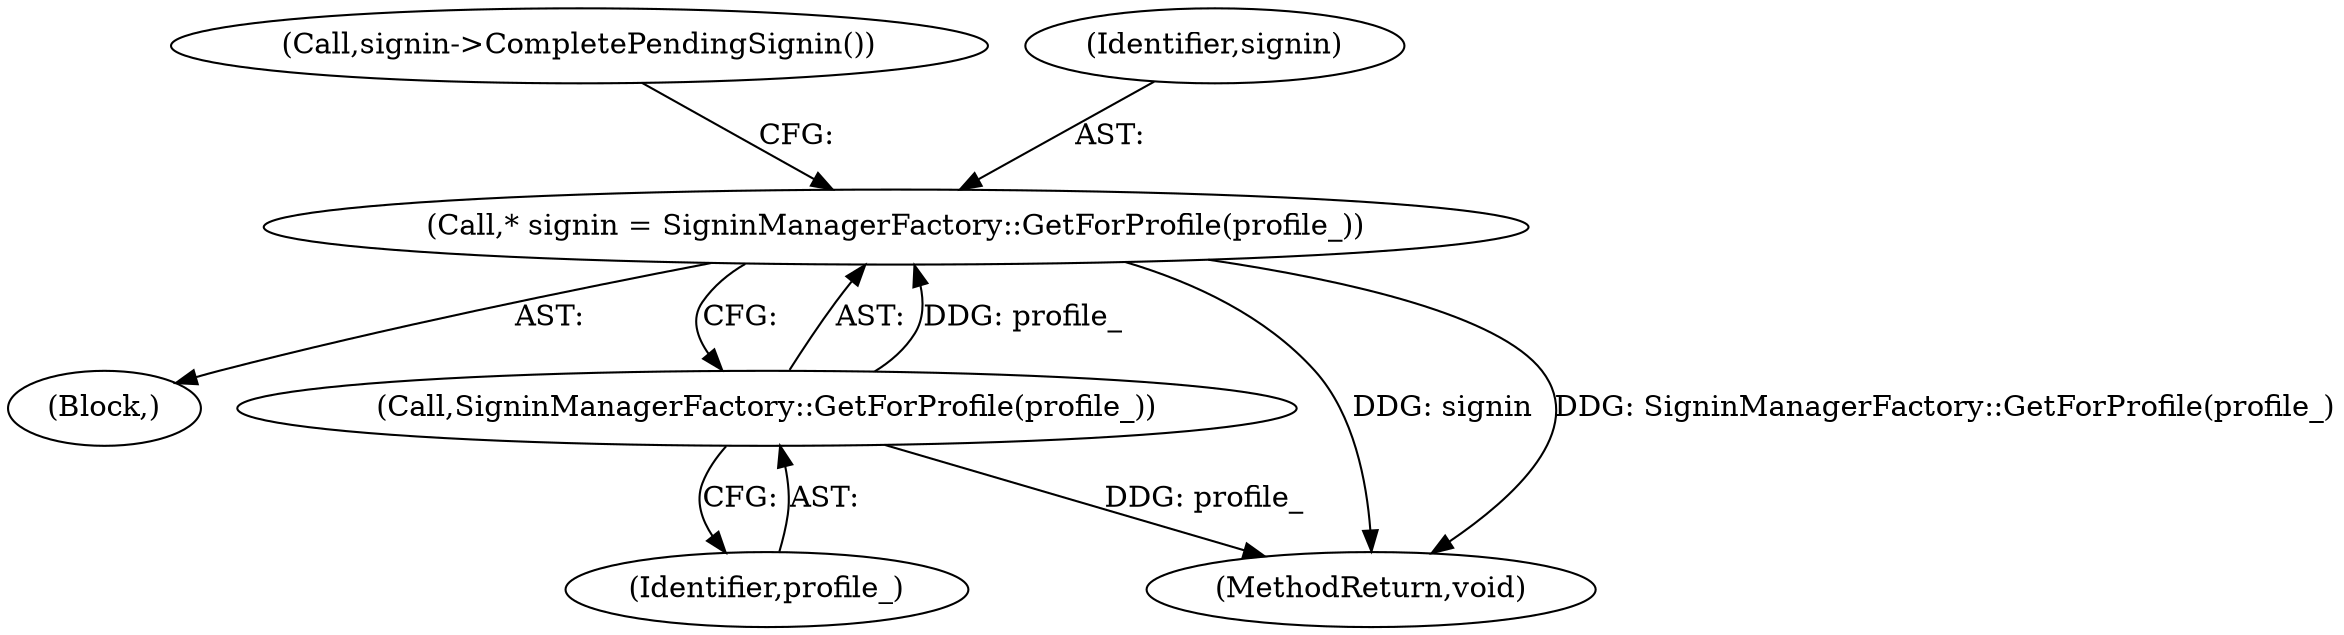 digraph "0_Chrome_afbc71b7a78ac99810a6b22b2b0a2e85dde18794_2@pointer" {
"1000141" [label="(Call,* signin = SigninManagerFactory::GetForProfile(profile_))"];
"1000143" [label="(Call,SigninManagerFactory::GetForProfile(profile_))"];
"1000141" [label="(Call,* signin = SigninManagerFactory::GetForProfile(profile_))"];
"1000145" [label="(Call,signin->CompletePendingSignin())"];
"1000132" [label="(Block,)"];
"1000146" [label="(MethodReturn,void)"];
"1000143" [label="(Call,SigninManagerFactory::GetForProfile(profile_))"];
"1000144" [label="(Identifier,profile_)"];
"1000142" [label="(Identifier,signin)"];
"1000141" -> "1000132"  [label="AST: "];
"1000141" -> "1000143"  [label="CFG: "];
"1000142" -> "1000141"  [label="AST: "];
"1000143" -> "1000141"  [label="AST: "];
"1000145" -> "1000141"  [label="CFG: "];
"1000141" -> "1000146"  [label="DDG: signin"];
"1000141" -> "1000146"  [label="DDG: SigninManagerFactory::GetForProfile(profile_)"];
"1000143" -> "1000141"  [label="DDG: profile_"];
"1000143" -> "1000144"  [label="CFG: "];
"1000144" -> "1000143"  [label="AST: "];
"1000143" -> "1000146"  [label="DDG: profile_"];
}
